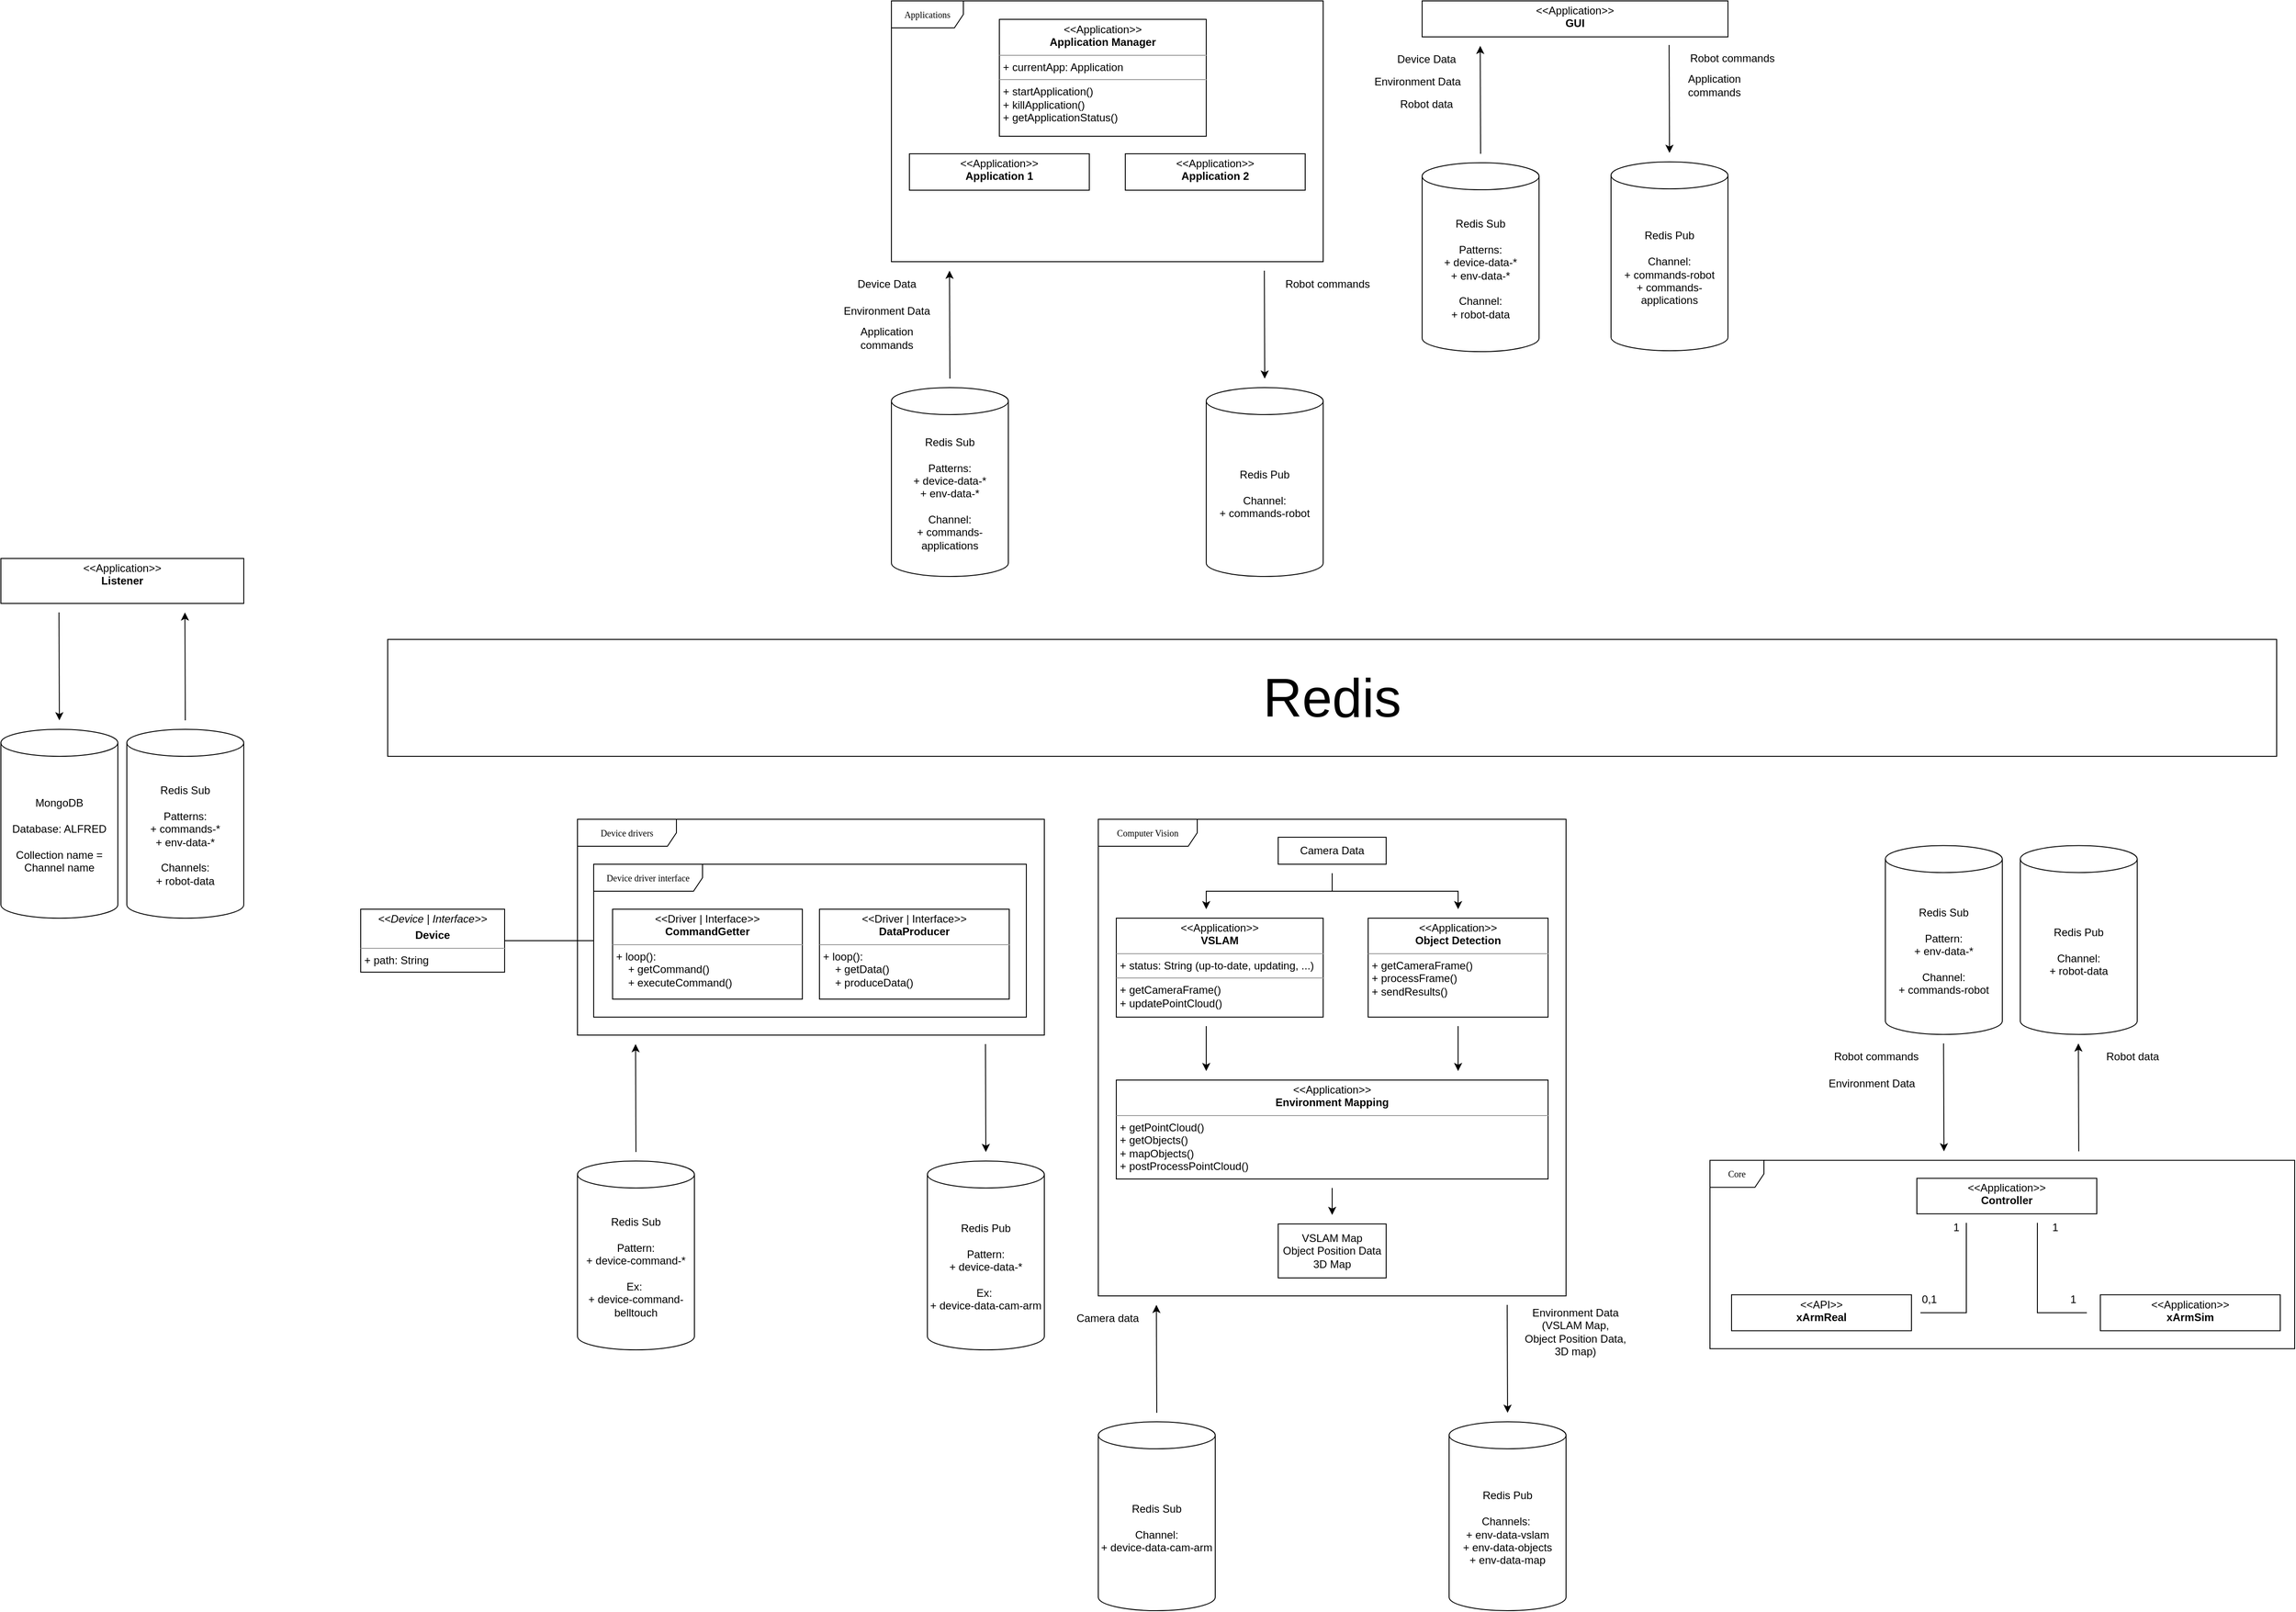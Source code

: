 <mxfile version="15.8.7" type="device"><diagram name="Page-1" id="c4acf3e9-155e-7222-9cf6-157b1a14988f"><mxGraphModel dx="6855" dy="6881" grid="1" gridSize="10" guides="1" tooltips="1" connect="1" arrows="1" fold="1" page="1" pageScale="1" pageWidth="3300" pageHeight="2339" background="none" math="0" shadow="0"><root><mxCell id="0"/><mxCell id="1" parent="0"/><mxCell id="DbDx2iI549Glidho44a2-2" value="Device drivers" style="shape=umlFrame;whiteSpace=wrap;html=1;rounded=0;shadow=0;comic=0;labelBackgroundColor=none;strokeWidth=1;fontFamily=Verdana;fontSize=10;align=center;width=110;height=30;" parent="1" vertex="1"><mxGeometry x="-1979" y="-3320" width="519" height="240" as="geometry"/></mxCell><mxCell id="qoUB1oD58dklG52SkcYI-52" value="Applications" style="shape=umlFrame;whiteSpace=wrap;html=1;rounded=0;shadow=0;comic=0;labelBackgroundColor=none;strokeWidth=1;fontFamily=Verdana;fontSize=10;align=center;width=80;height=30;" parent="1" vertex="1"><mxGeometry x="-1630" y="-4230" width="480" height="290" as="geometry"/></mxCell><mxCell id="qoUB1oD58dklG52SkcYI-5" value="Core" style="shape=umlFrame;whiteSpace=wrap;html=1;rounded=0;shadow=0;comic=0;labelBackgroundColor=none;strokeWidth=1;fontFamily=Verdana;fontSize=10;align=center;allowArrows=0;connectable=0;" parent="1" vertex="1"><mxGeometry x="-720" y="-2940.75" width="650" height="209.5" as="geometry"/></mxCell><mxCell id="qoUB1oD58dklG52SkcYI-21" value="" style="group" parent="1" vertex="1" connectable="0"><mxGeometry x="-1040" y="-4230" width="340" height="40" as="geometry"/></mxCell><mxCell id="qoUB1oD58dklG52SkcYI-6" value="&lt;p style=&quot;margin: 0px ; margin-top: 4px ; text-align: center&quot;&gt;&amp;lt;&amp;lt;Application&amp;gt;&amp;gt;&lt;br&gt;&lt;b&gt;GUI&lt;/b&gt;&lt;/p&gt;" style="verticalAlign=top;align=left;overflow=fill;fontSize=12;fontFamily=Helvetica;html=1;rounded=0;shadow=0;comic=0;labelBackgroundColor=none;strokeWidth=1" parent="qoUB1oD58dklG52SkcYI-21" vertex="1"><mxGeometry width="340" height="40" as="geometry"/></mxCell><mxCell id="DbDx2iI549Glidho44a2-49" value="" style="shape=image;html=1;verticalAlign=top;verticalLabelPosition=bottom;labelBackgroundColor=#ffffff;imageAspect=0;aspect=fixed;image=https://cdn1.iconfinder.com/data/icons/social-media-vol-3-2/24/_p_copy-128.png" parent="qoUB1oD58dklG52SkcYI-21" vertex="1"><mxGeometry x="10" y="11" width="18" height="18" as="geometry"/></mxCell><mxCell id="qoUB1oD58dklG52SkcYI-23" value="Computer Vision" style="shape=umlFrame;whiteSpace=wrap;html=1;rounded=0;shadow=0;comic=0;labelBackgroundColor=none;strokeWidth=1;fontFamily=Verdana;fontSize=10;align=center;width=110;height=30;allowArrows=0;connectable=0;" parent="1" vertex="1"><mxGeometry x="-1400" y="-3320" width="520" height="530" as="geometry"/></mxCell><mxCell id="qoUB1oD58dklG52SkcYI-29" value="Environment Data&lt;br&gt;(VSLAM Map,&lt;br&gt;Object Position Data,&lt;br&gt;3D map)" style="text;html=1;strokeColor=none;fillColor=none;align=center;verticalAlign=middle;whiteSpace=wrap;rounded=0;" parent="1" vertex="1"><mxGeometry x="-940" y="-2780" width="141" height="60" as="geometry"/></mxCell><mxCell id="qoUB1oD58dklG52SkcYI-31" value="" style="group" parent="1" vertex="1" connectable="0"><mxGeometry x="-1380" y="-3210" width="230" height="110" as="geometry"/></mxCell><mxCell id="qoUB1oD58dklG52SkcYI-32" value="&lt;p style=&quot;margin: 0px ; margin-top: 4px ; text-align: center&quot;&gt;&amp;lt;&amp;lt;Application&amp;gt;&amp;gt;&lt;br&gt;&lt;b&gt;VSLAM&lt;/b&gt;&lt;/p&gt;&lt;hr size=&quot;1&quot;&gt;&lt;p style=&quot;margin: 0px ; margin-left: 4px&quot;&gt;+ status: String (up-to-date, updating, ...)&lt;br&gt;&lt;/p&gt;&lt;hr size=&quot;1&quot;&gt;&lt;p style=&quot;margin: 0px ; margin-left: 4px&quot;&gt;+ getCameraFrame()&lt;/p&gt;&lt;p style=&quot;margin: 0px ; margin-left: 4px&quot;&gt;+ updatePointCloud()&lt;/p&gt;" style="verticalAlign=top;align=left;overflow=fill;fontSize=12;fontFamily=Helvetica;html=1;rounded=0;shadow=0;comic=0;labelBackgroundColor=none;strokeWidth=1" parent="qoUB1oD58dklG52SkcYI-31" vertex="1"><mxGeometry width="230" height="110.0" as="geometry"/></mxCell><mxCell id="qoUB1oD58dklG52SkcYI-33" value="" style="shape=image;html=1;verticalAlign=top;verticalLabelPosition=bottom;labelBackgroundColor=#ffffff;imageAspect=0;aspect=fixed;image=https://cdn3.iconfinder.com/data/icons/arrows-449/32/arrow_outline_icon-36-128.png" parent="qoUB1oD58dklG52SkcYI-31" vertex="1"><mxGeometry x="12.105" width="17.045" height="17.045" as="geometry"/></mxCell><mxCell id="qoUB1oD58dklG52SkcYI-34" value="" style="group" parent="1" vertex="1" connectable="0"><mxGeometry x="-1100" y="-3210" width="200" height="110" as="geometry"/></mxCell><mxCell id="qoUB1oD58dklG52SkcYI-35" value="&lt;p style=&quot;margin: 0px ; margin-top: 4px ; text-align: center&quot;&gt;&amp;lt;&amp;lt;Application&amp;gt;&amp;gt;&lt;br&gt;&lt;b&gt;Object Detection&lt;/b&gt;&lt;/p&gt;&lt;hr size=&quot;1&quot;&gt;&lt;p style=&quot;margin: 0px ; margin-left: 4px&quot;&gt;+ getCameraFrame()&lt;/p&gt;&lt;p style=&quot;margin: 0px ; margin-left: 4px&quot;&gt;+ processFrame()&lt;/p&gt;&lt;p style=&quot;margin: 0px ; margin-left: 4px&quot;&gt;+ sendResults()&lt;/p&gt;" style="verticalAlign=top;align=left;overflow=fill;fontSize=12;fontFamily=Helvetica;html=1;rounded=0;shadow=0;comic=0;labelBackgroundColor=none;strokeWidth=1" parent="qoUB1oD58dklG52SkcYI-34" vertex="1"><mxGeometry width="200" height="110.0" as="geometry"/></mxCell><mxCell id="qoUB1oD58dklG52SkcYI-36" value="" style="shape=image;html=1;verticalAlign=top;verticalLabelPosition=bottom;labelBackgroundColor=#ffffff;imageAspect=0;aspect=fixed;image=https://cdn3.iconfinder.com/data/icons/arrows-449/32/arrow_outline_icon-36-128.png" parent="qoUB1oD58dklG52SkcYI-34" vertex="1"><mxGeometry x="10.526" width="17.045" height="17.045" as="geometry"/></mxCell><mxCell id="qoUB1oD58dklG52SkcYI-37" value="" style="group" parent="1" vertex="1" connectable="0"><mxGeometry x="-1380" y="-3030" width="480" height="160" as="geometry"/></mxCell><mxCell id="qoUB1oD58dklG52SkcYI-38" value="&lt;p style=&quot;margin: 0px ; margin-top: 4px ; text-align: center&quot;&gt;&amp;lt;&amp;lt;Application&amp;gt;&amp;gt;&lt;br&gt;&lt;b&gt;Environment Mapping&lt;br&gt;&lt;/b&gt;&lt;/p&gt;&lt;hr size=&quot;1&quot;&gt;&lt;p style=&quot;margin: 0px ; margin-left: 4px&quot;&gt;+ getPointCloud()&lt;/p&gt;&lt;p style=&quot;margin: 0px ; margin-left: 4px&quot;&gt;+ getObjects()&lt;/p&gt;&lt;p style=&quot;margin: 0px ; margin-left: 4px&quot;&gt;+ mapObjects()&lt;/p&gt;&lt;p style=&quot;margin: 0px ; margin-left: 4px&quot;&gt;+ postProcessPointCloud()&lt;/p&gt;" style="verticalAlign=top;align=left;overflow=fill;fontSize=12;fontFamily=Helvetica;html=1;rounded=0;shadow=0;comic=0;labelBackgroundColor=none;strokeWidth=1" parent="qoUB1oD58dklG52SkcYI-37" vertex="1"><mxGeometry width="480" height="110" as="geometry"/></mxCell><mxCell id="qoUB1oD58dklG52SkcYI-39" value="" style="shape=image;html=1;verticalAlign=top;verticalLabelPosition=bottom;labelBackgroundColor=#ffffff;imageAspect=0;aspect=fixed;image=https://cdn3.iconfinder.com/data/icons/arrows-449/32/arrow_outline_icon-36-128.png" parent="qoUB1oD58dklG52SkcYI-37" vertex="1"><mxGeometry x="25.263" width="30" height="30" as="geometry"/></mxCell><mxCell id="qoUB1oD58dklG52SkcYI-40" value="Camera Data" style="rounded=0;whiteSpace=wrap;html=1;" parent="1" vertex="1"><mxGeometry x="-1200" y="-3300" width="120" height="30" as="geometry"/></mxCell><mxCell id="qoUB1oD58dklG52SkcYI-41" value="" style="endArrow=classic;html=1;rounded=0;" parent="1" edge="1"><mxGeometry width="50" height="50" relative="1" as="geometry"><mxPoint x="-1140" y="-3260" as="sourcePoint"/><mxPoint x="-1280" y="-3220" as="targetPoint"/><Array as="points"><mxPoint x="-1140" y="-3240"/><mxPoint x="-1280" y="-3240"/></Array></mxGeometry></mxCell><mxCell id="qoUB1oD58dklG52SkcYI-43" value="" style="endArrow=classic;html=1;rounded=0;" parent="1" edge="1"><mxGeometry width="50" height="50" relative="1" as="geometry"><mxPoint x="-1280" y="-3090" as="sourcePoint"/><mxPoint x="-1280" y="-3040" as="targetPoint"/></mxGeometry></mxCell><mxCell id="qoUB1oD58dklG52SkcYI-44" value="" style="endArrow=classic;html=1;rounded=0;" parent="1" edge="1"><mxGeometry width="50" height="50" relative="1" as="geometry"><mxPoint x="-1000" y="-3090" as="sourcePoint"/><mxPoint x="-1000" y="-3040" as="targetPoint"/></mxGeometry></mxCell><mxCell id="qoUB1oD58dklG52SkcYI-46" value="VSLAM Map&lt;br&gt;Object Position Data&lt;br&gt;3D Map" style="rounded=0;whiteSpace=wrap;html=1;" parent="1" vertex="1"><mxGeometry x="-1200" y="-2870" width="120" height="60" as="geometry"/></mxCell><mxCell id="qoUB1oD58dklG52SkcYI-47" value="" style="endArrow=classic;html=1;rounded=0;endFill=1;" parent="1" edge="1"><mxGeometry width="50" height="50" relative="1" as="geometry"><mxPoint x="-1140" y="-2910" as="sourcePoint"/><mxPoint x="-1140" y="-2880" as="targetPoint"/></mxGeometry></mxCell><mxCell id="qoUB1oD58dklG52SkcYI-57" value="" style="group;strokeColor=none;" parent="1" vertex="1" connectable="0"><mxGeometry x="-1610" y="-4060" width="200" height="40.5" as="geometry"/></mxCell><mxCell id="qoUB1oD58dklG52SkcYI-58" value="&lt;p style=&quot;margin: 0px ; margin-top: 4px ; text-align: center&quot;&gt;&amp;lt;&amp;lt;Application&amp;gt;&amp;gt;&lt;br&gt;&lt;b&gt;Application 1&lt;/b&gt;&lt;/p&gt;" style="verticalAlign=top;align=left;overflow=fill;fontSize=12;fontFamily=Helvetica;html=1;rounded=0;shadow=0;comic=0;labelBackgroundColor=none;strokeWidth=1" parent="qoUB1oD58dklG52SkcYI-57" vertex="1"><mxGeometry width="200" height="40.5" as="geometry"/></mxCell><mxCell id="DbDx2iI549Glidho44a2-51" value="" style="shape=image;html=1;verticalAlign=top;verticalLabelPosition=bottom;labelBackgroundColor=#ffffff;imageAspect=0;aspect=fixed;image=https://cdn1.iconfinder.com/data/icons/social-media-vol-3-2/24/_p_copy-128.png" parent="qoUB1oD58dklG52SkcYI-57" vertex="1"><mxGeometry x="12" y="12.5" width="18" height="18" as="geometry"/></mxCell><mxCell id="qoUB1oD58dklG52SkcYI-60" value="" style="group" parent="1" vertex="1" connectable="0"><mxGeometry x="-1370" y="-4060" width="200" height="40.5" as="geometry"/></mxCell><mxCell id="qoUB1oD58dklG52SkcYI-61" value="&lt;p style=&quot;margin: 0px ; margin-top: 4px ; text-align: center&quot;&gt;&amp;lt;&amp;lt;Application&amp;gt;&amp;gt;&lt;br&gt;&lt;b&gt;Application 2&lt;/b&gt;&lt;/p&gt;" style="verticalAlign=top;align=left;overflow=fill;fontSize=12;fontFamily=Helvetica;html=1;rounded=0;shadow=0;comic=0;labelBackgroundColor=none;strokeWidth=1" parent="qoUB1oD58dklG52SkcYI-60" vertex="1"><mxGeometry width="200" height="40.5" as="geometry"/></mxCell><mxCell id="DbDx2iI549Glidho44a2-50" value="" style="shape=image;html=1;verticalAlign=top;verticalLabelPosition=bottom;labelBackgroundColor=#ffffff;imageAspect=0;aspect=fixed;image=https://cdn1.iconfinder.com/data/icons/social-media-vol-3-2/24/_p_copy-128.png" parent="qoUB1oD58dklG52SkcYI-60" vertex="1"><mxGeometry x="10" y="12.5" width="18" height="18" as="geometry"/></mxCell><mxCell id="qoUB1oD58dklG52SkcYI-63" value="" style="shape=image;html=1;verticalAlign=top;verticalLabelPosition=bottom;labelBackgroundColor=#ffffff;imageAspect=0;aspect=fixed;image=https://cdn4.iconfinder.com/data/icons/essential-app-1/16/dot-more-menu-hide-128.png;rotation=90;" parent="1" vertex="1"><mxGeometry x="-1534" y="-4000" width="48" height="48" as="geometry"/></mxCell><mxCell id="qoUB1oD58dklG52SkcYI-64" value="" style="shape=image;html=1;verticalAlign=top;verticalLabelPosition=bottom;labelBackgroundColor=#ffffff;imageAspect=0;aspect=fixed;image=https://cdn4.iconfinder.com/data/icons/essential-app-1/16/dot-more-menu-hide-128.png;rotation=90;" parent="1" vertex="1"><mxGeometry x="-1294" y="-4004" width="48" height="48" as="geometry"/></mxCell><mxCell id="qoUB1oD58dklG52SkcYI-78" value="" style="group" parent="1" vertex="1" connectable="0"><mxGeometry x="-490" y="-2920.75" width="200" height="39.5" as="geometry"/></mxCell><mxCell id="qoUB1oD58dklG52SkcYI-79" value="&lt;p style=&quot;margin: 0px ; margin-top: 4px ; text-align: center&quot;&gt;&amp;lt;&amp;lt;Application&amp;gt;&amp;gt;&lt;br&gt;&lt;b&gt;Controller&lt;/b&gt;&lt;/p&gt;" style="verticalAlign=top;align=left;overflow=fill;fontSize=12;fontFamily=Helvetica;html=1;rounded=0;shadow=0;comic=0;labelBackgroundColor=none;strokeWidth=1" parent="qoUB1oD58dklG52SkcYI-78" vertex="1"><mxGeometry width="200" height="39.5" as="geometry"/></mxCell><mxCell id="qoUB1oD58dklG52SkcYI-80" value="" style="shape=image;html=1;verticalAlign=top;verticalLabelPosition=bottom;labelBackgroundColor=#ffffff;imageAspect=0;aspect=fixed;image=https://cdn3.iconfinder.com/data/icons/arrows-449/32/arrow_outline_icon-36-128.png" parent="qoUB1oD58dklG52SkcYI-78" vertex="1"><mxGeometry x="10.526" width="7.406" height="7.406" as="geometry"/></mxCell><mxCell id="qoUB1oD58dklG52SkcYI-81" value="" style="group" parent="1" vertex="1" connectable="0"><mxGeometry x="-696" y="-2791.25" width="200" height="40" as="geometry"/></mxCell><mxCell id="qoUB1oD58dklG52SkcYI-82" value="&lt;p style=&quot;margin: 0px ; margin-top: 4px ; text-align: center&quot;&gt;&amp;lt;&amp;lt;API&amp;gt;&amp;gt;&lt;br&gt;&lt;b&gt;xArmReal&lt;/b&gt;&lt;/p&gt;" style="verticalAlign=top;align=left;overflow=fill;fontSize=12;fontFamily=Helvetica;html=1;rounded=0;shadow=0;comic=0;labelBackgroundColor=none;strokeWidth=1" parent="qoUB1oD58dklG52SkcYI-81" vertex="1"><mxGeometry width="200" height="40" as="geometry"/></mxCell><mxCell id="DbDx2iI549Glidho44a2-75" value="" style="shape=image;html=1;verticalAlign=top;verticalLabelPosition=bottom;labelBackgroundColor=#ffffff;imageAspect=0;aspect=fixed;image=https://cdn3.iconfinder.com/data/icons/arrows-449/32/arrow_outline_icon-36-128.png" parent="qoUB1oD58dklG52SkcYI-81" vertex="1"><mxGeometry x="9.996" y="5" width="30" height="30" as="geometry"/></mxCell><mxCell id="qoUB1oD58dklG52SkcYI-84" value="" style="group" parent="1" vertex="1" connectable="0"><mxGeometry x="-286" y="-2791.25" width="200" height="40" as="geometry"/></mxCell><mxCell id="qoUB1oD58dklG52SkcYI-85" value="&lt;p style=&quot;margin: 0px ; margin-top: 4px ; text-align: center&quot;&gt;&amp;lt;&amp;lt;Application&amp;gt;&amp;gt;&lt;br&gt;&lt;b&gt;xArmSim&lt;/b&gt;&lt;/p&gt;" style="verticalAlign=top;align=left;overflow=fill;fontSize=12;fontFamily=Helvetica;html=1;rounded=0;shadow=0;comic=0;labelBackgroundColor=none;strokeWidth=1" parent="qoUB1oD58dklG52SkcYI-84" vertex="1"><mxGeometry width="200" height="40" as="geometry"/></mxCell><mxCell id="DbDx2iI549Glidho44a2-74" value="" style="shape=image;html=1;verticalAlign=top;verticalLabelPosition=bottom;labelBackgroundColor=#ffffff;imageAspect=0;aspect=fixed;image=https://cdn3.iconfinder.com/data/icons/arrows-449/32/arrow_outline_icon-36-128.png" parent="qoUB1oD58dklG52SkcYI-84" vertex="1"><mxGeometry x="9.996" y="5" width="30" height="30" as="geometry"/></mxCell><mxCell id="qoUB1oD58dklG52SkcYI-87" value="" style="endArrow=none;html=1;rounded=0;exitX=0.75;exitY=1;exitDx=0;exitDy=0;endFill=0;" parent="1" source="qoUB1oD58dklG52SkcYI-92" edge="1"><mxGeometry width="50" height="50" relative="1" as="geometry"><mxPoint x="-306" y="-2771.25" as="sourcePoint"/><mxPoint x="-356" y="-2871.25" as="targetPoint"/><Array as="points"><mxPoint x="-356" y="-2771.25"/></Array></mxGeometry></mxCell><mxCell id="qoUB1oD58dklG52SkcYI-88" value="" style="endArrow=none;html=1;rounded=0;endFill=0;startArrow=none;startFill=0;" parent="1" edge="1"><mxGeometry width="50" height="50" relative="1" as="geometry"><mxPoint x="-486" y="-2771.25" as="sourcePoint"/><mxPoint x="-435" y="-2871.25" as="targetPoint"/><Array as="points"><mxPoint x="-435" y="-2771.25"/></Array></mxGeometry></mxCell><mxCell id="qoUB1oD58dklG52SkcYI-89" value="0,1" style="text;html=1;strokeColor=none;fillColor=none;align=center;verticalAlign=middle;whiteSpace=wrap;rounded=0;" parent="1" vertex="1"><mxGeometry x="-506" y="-2801.25" width="60" height="30" as="geometry"/></mxCell><mxCell id="qoUB1oD58dklG52SkcYI-90" value="1" style="text;html=1;strokeColor=none;fillColor=none;align=center;verticalAlign=middle;whiteSpace=wrap;rounded=0;" parent="1" vertex="1"><mxGeometry x="-476" y="-2881.25" width="60" height="30" as="geometry"/></mxCell><mxCell id="qoUB1oD58dklG52SkcYI-91" value="1" style="text;html=1;strokeColor=none;fillColor=none;align=center;verticalAlign=middle;whiteSpace=wrap;rounded=0;" parent="1" vertex="1"><mxGeometry x="-366" y="-2881.25" width="60" height="30" as="geometry"/></mxCell><mxCell id="qoUB1oD58dklG52SkcYI-92" value="1" style="text;html=1;strokeColor=none;fillColor=none;align=center;verticalAlign=middle;whiteSpace=wrap;rounded=0;" parent="1" vertex="1"><mxGeometry x="-346" y="-2801.25" width="60" height="30" as="geometry"/></mxCell><mxCell id="qoUB1oD58dklG52SkcYI-93" value="" style="endArrow=classic;html=1;rounded=0;" parent="1" edge="1"><mxGeometry width="50" height="50" relative="1" as="geometry"><mxPoint x="-1140" y="-3240" as="sourcePoint"/><mxPoint x="-1000" y="-3220" as="targetPoint"/><Array as="points"><mxPoint x="-1000" y="-3240"/></Array></mxGeometry></mxCell><mxCell id="qoUB1oD58dklG52SkcYI-96" value="" style="shape=image;html=1;verticalAlign=top;verticalLabelPosition=bottom;labelBackgroundColor=#ffffff;imageAspect=0;aspect=fixed;image=https://cdn1.iconfinder.com/data/icons/social-media-vol-3-2/24/_p_copy-128.png" parent="1" vertex="1"><mxGeometry x="-1390" y="-3284" width="18" height="18" as="geometry"/></mxCell><mxCell id="49cf7nyFNnIzRw2r_Xw8-18" value="" style="shape=image;html=1;verticalAlign=top;verticalLabelPosition=bottom;labelBackgroundColor=#ffffff;imageAspect=0;aspect=fixed;image=https://cdn1.iconfinder.com/data/icons/social-media-vol-3-2/24/_p_copy-128.png" parent="1" vertex="1"><mxGeometry x="-650" y="-2930.75" width="18" height="18" as="geometry"/></mxCell><mxCell id="DbDx2iI549Glidho44a2-1" value="&lt;p style=&quot;margin: 0px ; margin-top: 4px ; text-align: center&quot;&gt;&lt;i&gt;&amp;lt;&amp;lt;Device | Interface&lt;/i&gt;&lt;i&gt;&amp;gt;&amp;gt;&lt;/i&gt;&lt;/p&gt;&lt;p style=&quot;margin: 0px ; margin-top: 4px ; text-align: center&quot;&gt;&lt;b&gt;Device&lt;/b&gt;&lt;/p&gt;&lt;hr size=&quot;1&quot;&gt;&lt;p style=&quot;margin: 0px ; margin-left: 4px&quot;&gt;+ path: String&lt;/p&gt;" style="verticalAlign=top;align=left;overflow=fill;fontSize=12;fontFamily=Helvetica;html=1;rounded=0;shadow=0;comic=0;labelBackgroundColor=none;strokeWidth=1" parent="1" vertex="1"><mxGeometry x="-2220" y="-3220" width="160" height="70" as="geometry"/></mxCell><mxCell id="DbDx2iI549Glidho44a2-3" value="Device driver interface" style="shape=umlFrame;whiteSpace=wrap;html=1;rounded=0;shadow=0;comic=0;labelBackgroundColor=none;strokeWidth=1;fontFamily=Verdana;fontSize=10;align=center;width=121;height=30;" parent="1" vertex="1"><mxGeometry x="-1961" y="-3270" width="481" height="170" as="geometry"/></mxCell><mxCell id="DbDx2iI549Glidho44a2-12" value="" style="group" parent="1" vertex="1" connectable="0"><mxGeometry x="-1940" y="-3220" width="211" height="100" as="geometry"/></mxCell><mxCell id="DbDx2iI549Glidho44a2-8" value="&lt;p style=&quot;margin: 0px ; margin-top: 4px ; text-align: center&quot;&gt;&amp;lt;&amp;lt;Driver | Interface&amp;gt;&amp;gt;&lt;br&gt;&lt;b&gt;CommandGetter&lt;/b&gt;&lt;/p&gt;&lt;hr size=&quot;1&quot;&gt;&lt;p style=&quot;margin: 0px ; margin-left: 4px&quot;&gt;+ loop():&lt;/p&gt;&lt;p style=&quot;margin: 0px ; margin-left: 4px&quot;&gt;&amp;nbsp; &amp;nbsp; + getCommand()&lt;/p&gt;&lt;p style=&quot;margin: 0px ; margin-left: 4px&quot;&gt;&amp;nbsp; &amp;nbsp; + executeCommand()&lt;/p&gt;" style="verticalAlign=top;align=left;overflow=fill;fontSize=12;fontFamily=Helvetica;html=1;rounded=0;shadow=0;comic=0;labelBackgroundColor=none;strokeWidth=1" parent="DbDx2iI549Glidho44a2-12" vertex="1"><mxGeometry width="211" height="100" as="geometry"/></mxCell><mxCell id="DbDx2iI549Glidho44a2-9" value="" style="shape=image;html=1;verticalAlign=top;verticalLabelPosition=bottom;labelBackgroundColor=#ffffff;imageAspect=0;aspect=fixed;image=https://cdn3.iconfinder.com/data/icons/arrows-449/32/arrow_outline_icon-36-128.png" parent="DbDx2iI549Glidho44a2-12" vertex="1"><mxGeometry x="10.996" width="30" height="30" as="geometry"/></mxCell><mxCell id="DbDx2iI549Glidho44a2-13" value="" style="group" parent="1" vertex="1" connectable="0"><mxGeometry x="-1710" y="-3220" width="211" height="100" as="geometry"/></mxCell><mxCell id="DbDx2iI549Glidho44a2-10" value="&lt;p style=&quot;margin: 0px ; margin-top: 4px ; text-align: center&quot;&gt;&amp;lt;&amp;lt;Driver | Interface&amp;gt;&amp;gt;&lt;br&gt;&lt;b&gt;DataProducer&lt;/b&gt;&lt;/p&gt;&lt;hr size=&quot;1&quot;&gt;&lt;p style=&quot;margin: 0px ; margin-left: 4px&quot;&gt;+ loop():&lt;/p&gt;&lt;p style=&quot;margin: 0px ; margin-left: 4px&quot;&gt;&amp;nbsp; &amp;nbsp; + getData()&lt;/p&gt;&lt;p style=&quot;margin: 0px ; margin-left: 4px&quot;&gt;&amp;nbsp; &amp;nbsp; + produceData()&lt;/p&gt;" style="verticalAlign=top;align=left;overflow=fill;fontSize=12;fontFamily=Helvetica;html=1;rounded=0;shadow=0;comic=0;labelBackgroundColor=none;strokeWidth=1" parent="DbDx2iI549Glidho44a2-13" vertex="1"><mxGeometry width="211" height="100" as="geometry"/></mxCell><mxCell id="DbDx2iI549Glidho44a2-11" value="" style="shape=image;html=1;verticalAlign=top;verticalLabelPosition=bottom;labelBackgroundColor=#ffffff;imageAspect=0;aspect=fixed;image=https://cdn3.iconfinder.com/data/icons/arrows-449/32/arrow_outline_icon-36-128.png" parent="DbDx2iI549Glidho44a2-13" vertex="1"><mxGeometry x="10.996" width="30" height="30" as="geometry"/></mxCell><mxCell id="DbDx2iI549Glidho44a2-14" value="" style="endArrow=none;html=1;rounded=0;exitX=1;exitY=0.5;exitDx=0;exitDy=0;" parent="1" source="DbDx2iI549Glidho44a2-1" target="DbDx2iI549Glidho44a2-3" edge="1"><mxGeometry width="50" height="50" relative="1" as="geometry"><mxPoint x="-2090" y="-3060" as="sourcePoint"/><mxPoint x="-2040" y="-3110" as="targetPoint"/></mxGeometry></mxCell><mxCell id="DbDx2iI549Glidho44a2-19" value="" style="shape=image;html=1;verticalAlign=top;verticalLabelPosition=bottom;labelBackgroundColor=#ffffff;imageAspect=0;aspect=fixed;image=https://cdn1.iconfinder.com/data/icons/social-media-vol-3-2/24/_p_copy-128.png" parent="1" vertex="1"><mxGeometry x="-1830" y="-3260" width="18" height="18" as="geometry"/></mxCell><mxCell id="DbDx2iI549Glidho44a2-22" value="" style="group" parent="1" vertex="1" connectable="0"><mxGeometry x="-1979" y="-3070" width="130" height="340" as="geometry"/></mxCell><mxCell id="DbDx2iI549Glidho44a2-15" value="Redis Sub&lt;br&gt;&lt;br&gt;Pattern:&lt;br&gt;+ device-command-*&lt;br&gt;&lt;br&gt;Ex:&amp;nbsp;&lt;br&gt;+ device-command-belltouch" style="shape=cylinder3;whiteSpace=wrap;html=1;boundedLbl=1;backgroundOutline=1;size=15;" parent="DbDx2iI549Glidho44a2-22" vertex="1"><mxGeometry y="130" width="130" height="210" as="geometry"/></mxCell><mxCell id="DbDx2iI549Glidho44a2-16" value="" style="endArrow=classic;html=1;rounded=0;" parent="DbDx2iI549Glidho44a2-22" edge="1"><mxGeometry width="50" height="50" relative="1" as="geometry"><mxPoint x="65" y="120" as="sourcePoint"/><mxPoint x="64.58" as="targetPoint"/></mxGeometry></mxCell><mxCell id="DbDx2iI549Glidho44a2-23" value="" style="group" parent="1" vertex="1" connectable="0"><mxGeometry x="-1590" y="-3070" width="130" height="340" as="geometry"/></mxCell><mxCell id="DbDx2iI549Glidho44a2-17" value="Redis Pub&lt;br&gt;&lt;br&gt;Pattern:&lt;br&gt;+ device-data-*&lt;br&gt;&lt;br&gt;Ex:&amp;nbsp;&lt;br&gt;+ device-data-cam-arm" style="shape=cylinder3;whiteSpace=wrap;html=1;boundedLbl=1;backgroundOutline=1;size=15;" parent="DbDx2iI549Glidho44a2-23" vertex="1"><mxGeometry y="130" width="130" height="210" as="geometry"/></mxCell><mxCell id="DbDx2iI549Glidho44a2-18" value="" style="endArrow=none;html=1;rounded=0;startArrow=classic;startFill=1;endFill=0;" parent="DbDx2iI549Glidho44a2-23" edge="1"><mxGeometry width="50" height="50" relative="1" as="geometry"><mxPoint x="65" y="120" as="sourcePoint"/><mxPoint x="64.58" as="targetPoint"/></mxGeometry></mxCell><mxCell id="DbDx2iI549Glidho44a2-24" value="" style="group" parent="1" vertex="1" connectable="0"><mxGeometry x="-1400" y="-2780" width="130" height="340" as="geometry"/></mxCell><mxCell id="DbDx2iI549Glidho44a2-25" value="Redis Sub&lt;br&gt;&lt;br&gt;Channel:&lt;br&gt;+ device-data-cam-arm" style="shape=cylinder3;whiteSpace=wrap;html=1;boundedLbl=1;backgroundOutline=1;size=15;" parent="DbDx2iI549Glidho44a2-24" vertex="1"><mxGeometry y="130" width="130" height="210" as="geometry"/></mxCell><mxCell id="DbDx2iI549Glidho44a2-26" value="" style="endArrow=classic;html=1;rounded=0;" parent="DbDx2iI549Glidho44a2-24" edge="1"><mxGeometry width="50" height="50" relative="1" as="geometry"><mxPoint x="65" y="120" as="sourcePoint"/><mxPoint x="64.58" as="targetPoint"/></mxGeometry></mxCell><mxCell id="qoUB1oD58dklG52SkcYI-26" value="Camera data" style="text;html=1;strokeColor=none;fillColor=none;align=center;verticalAlign=middle;whiteSpace=wrap;rounded=0;" parent="DbDx2iI549Glidho44a2-24" vertex="1"><mxGeometry x="-60" width="141" height="30" as="geometry"/></mxCell><mxCell id="DbDx2iI549Glidho44a2-27" value="" style="group" parent="1" vertex="1" connectable="0"><mxGeometry x="-1010" y="-2780" width="130" height="340" as="geometry"/></mxCell><mxCell id="DbDx2iI549Glidho44a2-28" value="Redis Pub&lt;br&gt;&lt;br&gt;Channels:&amp;nbsp;&lt;br&gt;+ env-data-vslam&lt;br&gt;+ env-data-objects&lt;br&gt;+ env-data-map" style="shape=cylinder3;whiteSpace=wrap;html=1;boundedLbl=1;backgroundOutline=1;size=15;" parent="DbDx2iI549Glidho44a2-27" vertex="1"><mxGeometry y="130" width="130" height="210" as="geometry"/></mxCell><mxCell id="DbDx2iI549Glidho44a2-29" value="" style="endArrow=none;html=1;rounded=0;startArrow=classic;startFill=1;endFill=0;" parent="DbDx2iI549Glidho44a2-27" edge="1"><mxGeometry width="50" height="50" relative="1" as="geometry"><mxPoint x="65" y="120" as="sourcePoint"/><mxPoint x="64.58" as="targetPoint"/></mxGeometry></mxCell><mxCell id="DbDx2iI549Glidho44a2-31" value="" style="group" parent="1" vertex="1" connectable="0"><mxGeometry x="-1630" y="-3930" width="130" height="340" as="geometry"/></mxCell><mxCell id="DbDx2iI549Glidho44a2-32" value="Redis Sub&lt;br&gt;&lt;br&gt;Patterns:&lt;br&gt;+ device-data-*&lt;br&gt;+ env-data-*&lt;br&gt;&lt;br&gt;Channel:&lt;br&gt;+ commands-applications" style="shape=cylinder3;whiteSpace=wrap;html=1;boundedLbl=1;backgroundOutline=1;size=15;" parent="DbDx2iI549Glidho44a2-31" vertex="1"><mxGeometry y="130" width="130" height="210" as="geometry"/></mxCell><mxCell id="DbDx2iI549Glidho44a2-33" value="" style="endArrow=classic;html=1;rounded=0;" parent="DbDx2iI549Glidho44a2-31" edge="1"><mxGeometry width="50" height="50" relative="1" as="geometry"><mxPoint x="65" y="120" as="sourcePoint"/><mxPoint x="64.58" as="targetPoint"/></mxGeometry></mxCell><mxCell id="qoUB1oD58dklG52SkcYI-66" value="Environment Data" style="text;html=1;strokeColor=none;fillColor=none;align=center;verticalAlign=middle;whiteSpace=wrap;rounded=0;" parent="DbDx2iI549Glidho44a2-31" vertex="1"><mxGeometry x="-60" y="30" width="110" height="30" as="geometry"/></mxCell><mxCell id="qoUB1oD58dklG52SkcYI-55" value="Device Data" style="text;html=1;strokeColor=none;fillColor=none;align=center;verticalAlign=middle;whiteSpace=wrap;rounded=0;" parent="DbDx2iI549Glidho44a2-31" vertex="1"><mxGeometry x="-60" width="110" height="30" as="geometry"/></mxCell><mxCell id="49cf7nyFNnIzRw2r_Xw8-4" value="Application commands" style="text;html=1;strokeColor=none;fillColor=none;align=center;verticalAlign=middle;whiteSpace=wrap;rounded=0;" parent="DbDx2iI549Glidho44a2-31" vertex="1"><mxGeometry x="-60" y="60" width="110" height="30" as="geometry"/></mxCell><mxCell id="DbDx2iI549Glidho44a2-35" value="" style="group" parent="1" vertex="1" connectable="0"><mxGeometry x="-1280" y="-3930" width="190" height="340" as="geometry"/></mxCell><mxCell id="DbDx2iI549Glidho44a2-36" value="Redis Pub&lt;br&gt;&lt;br&gt;Channel:&lt;br&gt;+ commands-robot" style="shape=cylinder3;whiteSpace=wrap;html=1;boundedLbl=1;backgroundOutline=1;size=15;" parent="DbDx2iI549Glidho44a2-35" vertex="1"><mxGeometry y="130" width="130" height="210" as="geometry"/></mxCell><mxCell id="DbDx2iI549Glidho44a2-37" value="" style="endArrow=none;html=1;rounded=0;startArrow=classic;startFill=1;endFill=0;" parent="DbDx2iI549Glidho44a2-35" edge="1"><mxGeometry width="50" height="50" relative="1" as="geometry"><mxPoint x="65" y="120" as="sourcePoint"/><mxPoint x="64.58" as="targetPoint"/></mxGeometry></mxCell><mxCell id="qoUB1oD58dklG52SkcYI-56" value="Robot commands" style="text;html=1;strokeColor=none;fillColor=none;align=center;verticalAlign=middle;whiteSpace=wrap;rounded=0;" parent="DbDx2iI549Glidho44a2-35" vertex="1"><mxGeometry x="80" width="110" height="30" as="geometry"/></mxCell><mxCell id="DbDx2iI549Glidho44a2-38" value="" style="group" parent="1" vertex="1" connectable="0"><mxGeometry x="-1020" y="-4070" width="130" height="340" as="geometry"/></mxCell><mxCell id="DbDx2iI549Glidho44a2-39" value="Redis Sub&lt;br&gt;&lt;br&gt;Patterns:&lt;br&gt;+ device-data-*&lt;br&gt;+ env-data-*&lt;br&gt;&lt;br&gt;Channel:&lt;br&gt;+ robot-data" style="shape=cylinder3;whiteSpace=wrap;html=1;boundedLbl=1;backgroundOutline=1;size=15;" parent="DbDx2iI549Glidho44a2-38" vertex="1"><mxGeometry x="-20" y="20" width="130" height="210" as="geometry"/></mxCell><mxCell id="DbDx2iI549Glidho44a2-40" value="" style="endArrow=classic;html=1;rounded=0;" parent="DbDx2iI549Glidho44a2-38" edge="1"><mxGeometry width="50" height="50" relative="1" as="geometry"><mxPoint x="45" y="10" as="sourcePoint"/><mxPoint x="44.58" y="-110" as="targetPoint"/></mxGeometry></mxCell><mxCell id="qoUB1oD58dklG52SkcYI-68" value="Device Data" style="text;html=1;strokeColor=none;fillColor=none;align=center;verticalAlign=middle;whiteSpace=wrap;rounded=0;" parent="DbDx2iI549Glidho44a2-38" vertex="1"><mxGeometry x="-70" y="-110" width="110" height="30" as="geometry"/></mxCell><mxCell id="qoUB1oD58dklG52SkcYI-70" value="Environment Data" style="text;html=1;strokeColor=none;fillColor=none;align=center;verticalAlign=middle;whiteSpace=wrap;rounded=0;" parent="DbDx2iI549Glidho44a2-38" vertex="1"><mxGeometry x="-80" y="-90" width="110" height="40" as="geometry"/></mxCell><mxCell id="49cf7nyFNnIzRw2r_Xw8-17" value="Robot data" style="text;html=1;strokeColor=none;fillColor=none;align=center;verticalAlign=middle;whiteSpace=wrap;rounded=0;" parent="DbDx2iI549Glidho44a2-38" vertex="1"><mxGeometry x="-70" y="-60" width="110" height="30" as="geometry"/></mxCell><mxCell id="DbDx2iI549Glidho44a2-45" value="" style="group" parent="1" vertex="1" connectable="0"><mxGeometry x="-830" y="-4181" width="190" height="340" as="geometry"/></mxCell><mxCell id="DbDx2iI549Glidho44a2-46" value="Redis Pub&lt;br&gt;&lt;br&gt;Channel:&lt;br&gt;+ commands-robot&lt;br&gt;+ commands-applications" style="shape=cylinder3;whiteSpace=wrap;html=1;boundedLbl=1;backgroundOutline=1;size=15;" parent="DbDx2iI549Glidho44a2-45" vertex="1"><mxGeometry y="130" width="130" height="210" as="geometry"/></mxCell><mxCell id="DbDx2iI549Glidho44a2-47" value="" style="endArrow=none;html=1;rounded=0;startArrow=classic;startFill=1;endFill=0;" parent="DbDx2iI549Glidho44a2-45" edge="1"><mxGeometry width="50" height="50" relative="1" as="geometry"><mxPoint x="65" y="120" as="sourcePoint"/><mxPoint x="64.58" as="targetPoint"/></mxGeometry></mxCell><mxCell id="DbDx2iI549Glidho44a2-48" value="Robot commands" style="text;html=1;strokeColor=none;fillColor=none;align=center;verticalAlign=middle;whiteSpace=wrap;rounded=0;" parent="DbDx2iI549Glidho44a2-45" vertex="1"><mxGeometry x="80" width="110" height="30" as="geometry"/></mxCell><mxCell id="49cf7nyFNnIzRw2r_Xw8-2" value="Application commands" style="text;html=1;strokeColor=none;fillColor=none;align=center;verticalAlign=middle;whiteSpace=wrap;rounded=0;" parent="DbDx2iI549Glidho44a2-45" vertex="1"><mxGeometry x="60" y="30" width="110" height="30" as="geometry"/></mxCell><mxCell id="DbDx2iI549Glidho44a2-53" value="" style="group" parent="1" vertex="1" connectable="0"><mxGeometry x="-2480" y="-3550" width="130" height="340" as="geometry"/></mxCell><mxCell id="DbDx2iI549Glidho44a2-54" value="Redis Sub&lt;br&gt;&lt;br&gt;Patterns:&lt;br&gt;+ commands-*&lt;br&gt;+ env-data-*&lt;br&gt;&lt;br&gt;Channels:&lt;br&gt;+ robot-data" style="shape=cylinder3;whiteSpace=wrap;html=1;boundedLbl=1;backgroundOutline=1;size=15;" parent="DbDx2iI549Glidho44a2-53" vertex="1"><mxGeometry y="130" width="130" height="210" as="geometry"/></mxCell><mxCell id="DbDx2iI549Glidho44a2-55" value="" style="endArrow=classic;html=1;rounded=0;" parent="DbDx2iI549Glidho44a2-53" edge="1"><mxGeometry width="50" height="50" relative="1" as="geometry"><mxPoint x="65" y="120" as="sourcePoint"/><mxPoint x="64.58" as="targetPoint"/></mxGeometry></mxCell><mxCell id="qoUB1oD58dklG52SkcYI-71" value="" style="group" parent="DbDx2iI549Glidho44a2-53" vertex="1" connectable="0"><mxGeometry x="-140" y="-60" width="270" height="50" as="geometry"/></mxCell><mxCell id="qoUB1oD58dklG52SkcYI-72" value="&lt;p style=&quot;margin: 0px ; margin-top: 4px ; text-align: center&quot;&gt;&amp;lt;&amp;lt;Application&amp;gt;&amp;gt;&lt;br&gt;&lt;b&gt;Listener&lt;/b&gt;&lt;/p&gt;" style="verticalAlign=top;align=left;overflow=fill;fontSize=12;fontFamily=Helvetica;html=1;rounded=0;shadow=0;comic=0;labelBackgroundColor=none;strokeWidth=1" parent="qoUB1oD58dklG52SkcYI-71" vertex="1"><mxGeometry width="270" height="50" as="geometry"/></mxCell><mxCell id="DbDx2iI549Glidho44a2-52" value="" style="shape=image;html=1;verticalAlign=top;verticalLabelPosition=bottom;labelBackgroundColor=#ffffff;imageAspect=0;aspect=fixed;image=https://cdn1.iconfinder.com/data/icons/social-media-vol-3-2/24/_p_copy-128.png" parent="qoUB1oD58dklG52SkcYI-71" vertex="1"><mxGeometry x="13.5" y="16" width="18" height="18" as="geometry"/></mxCell><mxCell id="DbDx2iI549Glidho44a2-57" value="" style="group" parent="1" vertex="1" connectable="0"><mxGeometry x="-2620" y="-3550" width="130" height="340" as="geometry"/></mxCell><mxCell id="DbDx2iI549Glidho44a2-58" value="MongoDB&lt;br&gt;&lt;br&gt;Database: ALFRED&lt;br&gt;&lt;br&gt;Collection name = Channel name" style="shape=cylinder3;whiteSpace=wrap;html=1;boundedLbl=1;backgroundOutline=1;size=15;" parent="DbDx2iI549Glidho44a2-57" vertex="1"><mxGeometry y="130" width="130" height="210" as="geometry"/></mxCell><mxCell id="DbDx2iI549Glidho44a2-59" value="" style="endArrow=none;html=1;rounded=0;startArrow=classic;startFill=1;endFill=0;" parent="DbDx2iI549Glidho44a2-57" edge="1"><mxGeometry width="50" height="50" relative="1" as="geometry"><mxPoint x="65" y="120" as="sourcePoint"/><mxPoint x="64.58" as="targetPoint"/></mxGeometry></mxCell><mxCell id="49cf7nyFNnIzRw2r_Xw8-9" value="Robot commands" style="text;html=1;strokeColor=none;fillColor=none;align=center;verticalAlign=middle;whiteSpace=wrap;rounded=0;" parent="1" vertex="1"><mxGeometry x="-590.5" y="-3070.75" width="110" height="30" as="geometry"/></mxCell><mxCell id="49cf7nyFNnIzRw2r_Xw8-11" value="Environment Data" style="text;html=1;strokeColor=none;fillColor=none;align=center;verticalAlign=middle;whiteSpace=wrap;rounded=0;" parent="1" vertex="1"><mxGeometry x="-595" y="-3040.75" width="110" height="30" as="geometry"/></mxCell><mxCell id="49cf7nyFNnIzRw2r_Xw8-15" value="Robot data" style="text;html=1;strokeColor=none;fillColor=none;align=center;verticalAlign=middle;whiteSpace=wrap;rounded=0;" parent="1" vertex="1"><mxGeometry x="-305" y="-3070.75" width="110" height="30" as="geometry"/></mxCell><mxCell id="DbDx2iI549Glidho44a2-61" value="Redis Sub&lt;br&gt;&lt;br&gt;Pattern:&lt;br&gt;+ env-data-*&lt;br&gt;&lt;br&gt;Channel:&lt;br&gt;+ commands-robot" style="shape=cylinder3;whiteSpace=wrap;html=1;boundedLbl=1;backgroundOutline=1;size=15;" parent="1" vertex="1"><mxGeometry x="-525" y="-3290.75" width="130" height="210" as="geometry"/></mxCell><mxCell id="DbDx2iI549Glidho44a2-62" value="" style="endArrow=none;html=1;rounded=0;startArrow=classic;startFill=1;endFill=0;" parent="1" edge="1"><mxGeometry width="50" height="50" relative="1" as="geometry"><mxPoint x="-459.87" y="-2950.75" as="sourcePoint"/><mxPoint x="-460.29" y="-3070.75" as="targetPoint"/></mxGeometry></mxCell><mxCell id="DbDx2iI549Glidho44a2-67" value="Redis Pub&lt;br&gt;&lt;br&gt;Channel:&lt;br&gt;+ robot-data" style="shape=cylinder3;whiteSpace=wrap;html=1;boundedLbl=1;backgroundOutline=1;size=15;" parent="1" vertex="1"><mxGeometry x="-375" y="-3290.75" width="130" height="210" as="geometry"/></mxCell><mxCell id="DbDx2iI549Glidho44a2-68" value="" style="endArrow=classic;html=1;rounded=0;" parent="1" edge="1"><mxGeometry width="50" height="50" relative="1" as="geometry"><mxPoint x="-310" y="-2950.75" as="sourcePoint"/><mxPoint x="-310.42" y="-3070.75" as="targetPoint"/></mxGeometry></mxCell><mxCell id="DbDx2iI549Glidho44a2-93" value="" style="group" parent="1" vertex="1" connectable="0"><mxGeometry x="-1510" y="-4209.5" width="230" height="130" as="geometry"/></mxCell><mxCell id="DbDx2iI549Glidho44a2-94" value="&lt;p style=&quot;margin: 0px ; margin-top: 4px ; text-align: center&quot;&gt;&amp;lt;&amp;lt;Application&amp;gt;&amp;gt;&lt;br&gt;&lt;b&gt;Application Manager&lt;/b&gt;&lt;/p&gt;&lt;hr size=&quot;1&quot;&gt;&lt;p style=&quot;margin: 0px ; margin-left: 4px&quot;&gt;+ currentApp: Application&lt;br&gt;&lt;/p&gt;&lt;hr size=&quot;1&quot;&gt;&lt;p style=&quot;margin: 0px ; margin-left: 4px&quot;&gt;+ startApplication()&lt;/p&gt;&lt;p style=&quot;margin: 0px ; margin-left: 4px&quot;&gt;+ killApplication()&lt;/p&gt;&lt;p style=&quot;margin: 0px ; margin-left: 4px&quot;&gt;+ getApplicationStatus()&lt;/p&gt;" style="verticalAlign=top;align=left;overflow=fill;fontSize=12;fontFamily=Helvetica;html=1;rounded=0;shadow=0;comic=0;labelBackgroundColor=none;strokeWidth=1" parent="DbDx2iI549Glidho44a2-93" vertex="1"><mxGeometry width="230" height="130.0" as="geometry"/></mxCell><mxCell id="DbDx2iI549Glidho44a2-96" value="" style="shape=image;html=1;verticalAlign=top;verticalLabelPosition=bottom;labelBackgroundColor=#ffffff;imageAspect=0;aspect=fixed;image=https://cdn1.iconfinder.com/data/icons/social-media-vol-3-2/24/_p_copy-128.png" parent="DbDx2iI549Glidho44a2-93" vertex="1"><mxGeometry x="10" y="9.5" width="18" height="18" as="geometry"/></mxCell><mxCell id="fxQr00IDPnvkhq3F6iAa-1" value="&lt;font style=&quot;font-size: 60px&quot;&gt;Redis&lt;/font&gt;" style="rounded=0;whiteSpace=wrap;html=1;" vertex="1" parent="1"><mxGeometry x="-2190" y="-3520" width="2100" height="130" as="geometry"/></mxCell></root></mxGraphModel></diagram></mxfile>